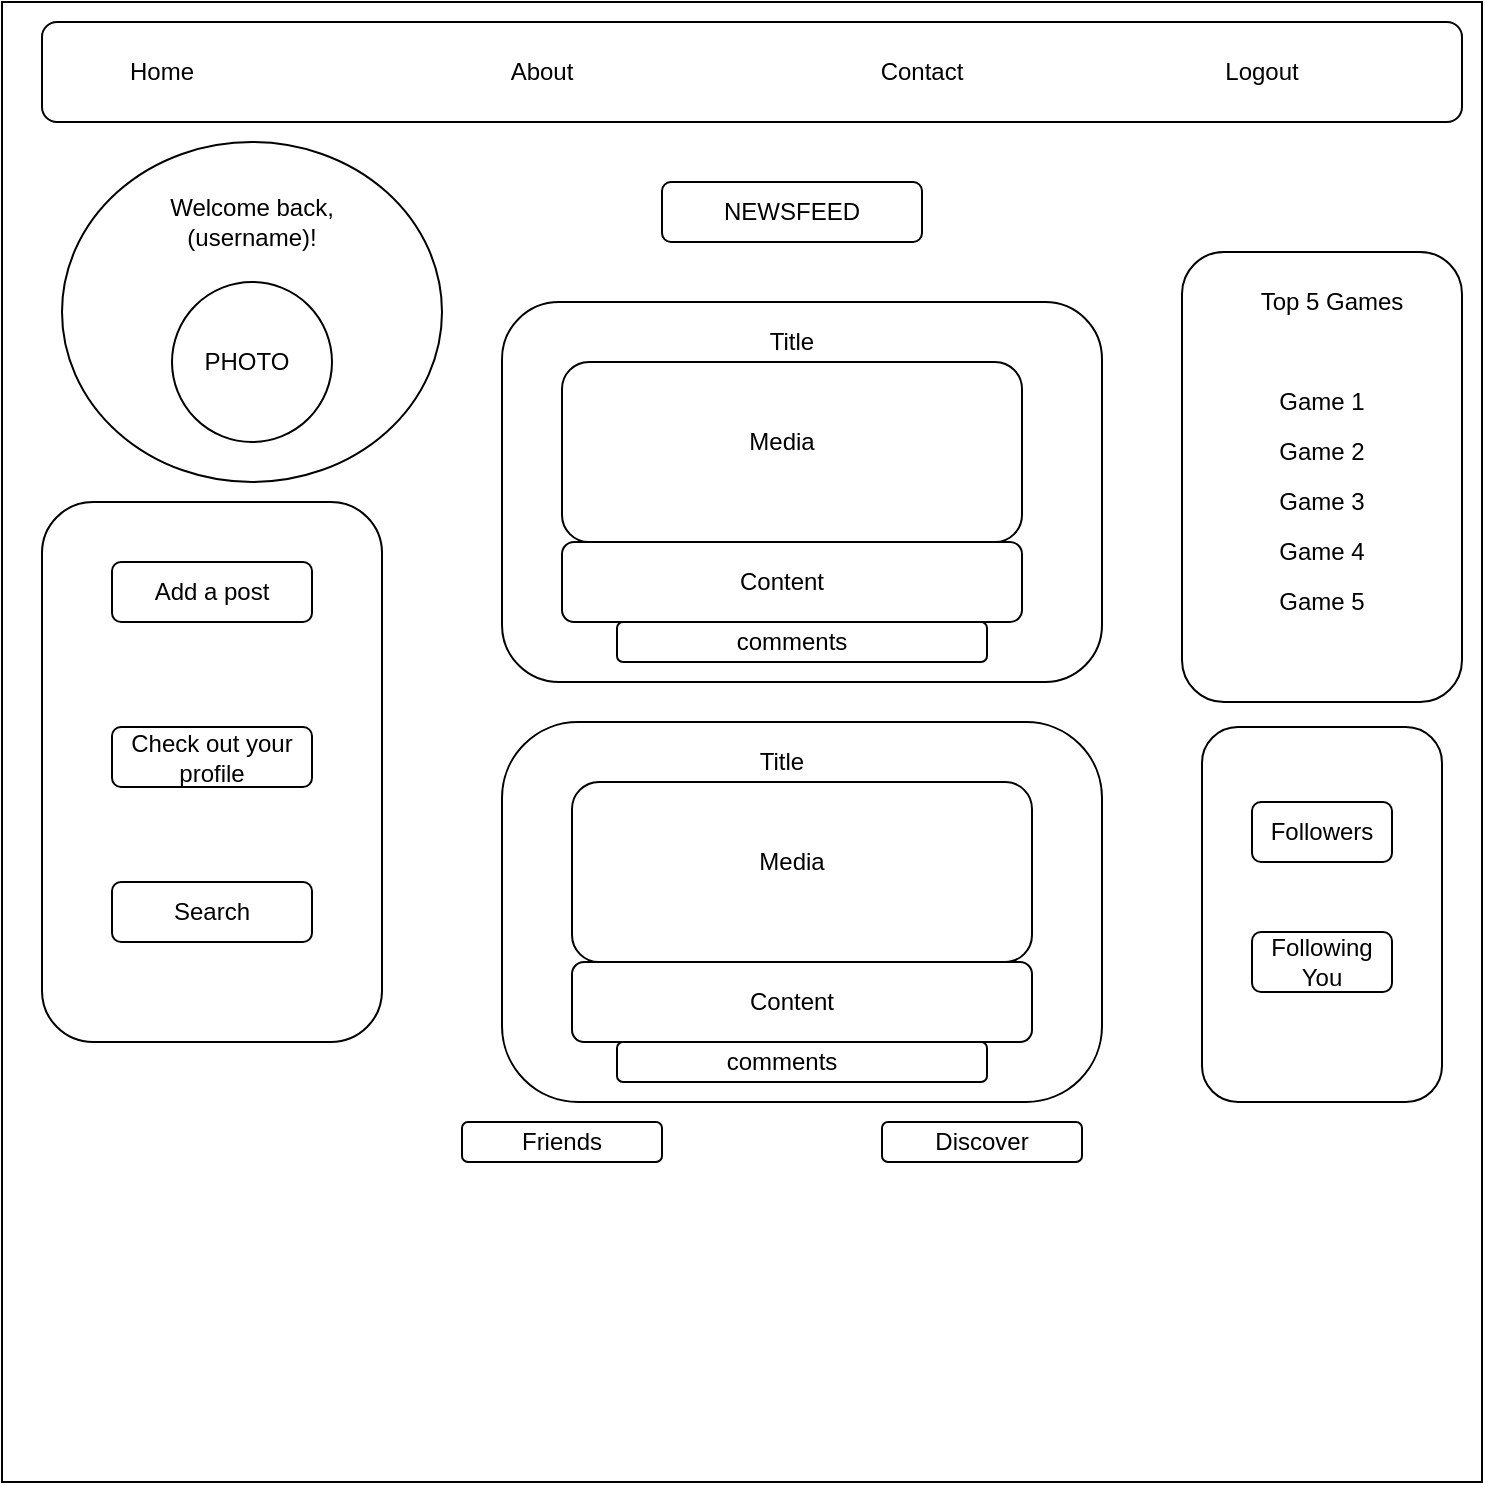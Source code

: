 <mxfile version="13.10.0" type="embed">
    <diagram id="SKUkeMQoMpeZfc3IDOeW" name="Page-1">
        <mxGraphModel dx="503" dy="1582" grid="1" gridSize="10" guides="1" tooltips="1" connect="1" arrows="1" fold="1" page="1" pageScale="1" pageWidth="850" pageHeight="1100" math="0" shadow="0">
            <root>
                <mxCell id="0"/>
                <mxCell id="1" parent="0"/>
                <mxCell id="2" value="" style="whiteSpace=wrap;html=1;aspect=fixed;gradientColor=#ffffff;" parent="1" vertex="1">
                    <mxGeometry x="200" y="-30" width="740" height="740" as="geometry"/>
                </mxCell>
                <mxCell id="55" value="" style="rounded=1;whiteSpace=wrap;html=1;" vertex="1" parent="1">
                    <mxGeometry x="640" y="530" width="100" height="20" as="geometry"/>
                </mxCell>
                <mxCell id="3" value="" style="rounded=1;whiteSpace=wrap;html=1;" parent="1" vertex="1">
                    <mxGeometry x="220" y="-20" width="710" height="50" as="geometry"/>
                </mxCell>
                <mxCell id="4" value="Home" style="text;html=1;strokeColor=none;fillColor=none;align=center;verticalAlign=middle;whiteSpace=wrap;rounded=0;" parent="1" vertex="1">
                    <mxGeometry x="260" y="-5" width="40" height="20" as="geometry"/>
                </mxCell>
                <mxCell id="5" value="About" style="text;html=1;strokeColor=none;fillColor=none;align=center;verticalAlign=middle;whiteSpace=wrap;rounded=0;" parent="1" vertex="1">
                    <mxGeometry x="450" y="-5" width="40" height="20" as="geometry"/>
                </mxCell>
                <mxCell id="6" value="Contact" style="text;html=1;strokeColor=none;fillColor=none;align=center;verticalAlign=middle;whiteSpace=wrap;rounded=0;" parent="1" vertex="1">
                    <mxGeometry x="640" y="-5" width="40" height="20" as="geometry"/>
                </mxCell>
                <mxCell id="8" value="Logout" style="text;html=1;strokeColor=none;fillColor=none;align=center;verticalAlign=middle;whiteSpace=wrap;rounded=0;" parent="1" vertex="1">
                    <mxGeometry x="810" y="-5" width="40" height="20" as="geometry"/>
                </mxCell>
                <mxCell id="9" value="" style="ellipse;whiteSpace=wrap;html=1;" parent="1" vertex="1">
                    <mxGeometry x="230" y="40" width="190" height="170" as="geometry"/>
                </mxCell>
                <mxCell id="10" value="Welcome back, (username)!" style="text;html=1;strokeColor=none;fillColor=none;align=center;verticalAlign=middle;whiteSpace=wrap;rounded=0;" parent="1" vertex="1">
                    <mxGeometry x="270" y="50" width="110" height="60" as="geometry"/>
                </mxCell>
                <mxCell id="12" value="" style="rounded=1;whiteSpace=wrap;html=1;" parent="1" vertex="1">
                    <mxGeometry x="220" y="220" width="170" height="270" as="geometry"/>
                </mxCell>
                <mxCell id="13" value="" style="rounded=1;whiteSpace=wrap;html=1;" parent="1" vertex="1">
                    <mxGeometry x="255" y="250" width="100" height="30" as="geometry"/>
                </mxCell>
                <mxCell id="14" value="" style="rounded=1;whiteSpace=wrap;html=1;" parent="1" vertex="1">
                    <mxGeometry x="255" y="332.5" width="100" height="30" as="geometry"/>
                </mxCell>
                <mxCell id="15" value="" style="rounded=1;whiteSpace=wrap;html=1;" parent="1" vertex="1">
                    <mxGeometry x="255" y="410" width="100" height="30" as="geometry"/>
                </mxCell>
                <mxCell id="16" value="Add a post" style="text;html=1;strokeColor=none;fillColor=none;align=center;verticalAlign=middle;whiteSpace=wrap;rounded=0;" parent="1" vertex="1">
                    <mxGeometry x="270" y="255" width="70" height="20" as="geometry"/>
                </mxCell>
                <mxCell id="17" value="Check out your profile" style="text;html=1;strokeColor=none;fillColor=none;align=center;verticalAlign=middle;whiteSpace=wrap;rounded=0;" parent="1" vertex="1">
                    <mxGeometry x="260" y="340" width="90" height="15" as="geometry"/>
                </mxCell>
                <mxCell id="18" value="Search" style="text;html=1;strokeColor=none;fillColor=none;align=center;verticalAlign=middle;whiteSpace=wrap;rounded=0;" parent="1" vertex="1">
                    <mxGeometry x="285" y="415" width="40" height="20" as="geometry"/>
                </mxCell>
                <mxCell id="21" value="" style="rounded=1;whiteSpace=wrap;html=1;" parent="1" vertex="1">
                    <mxGeometry x="450" y="120" width="300" height="190" as="geometry"/>
                </mxCell>
                <mxCell id="22" value="" style="rounded=1;whiteSpace=wrap;html=1;arcSize=20;" parent="1" vertex="1">
                    <mxGeometry x="450" y="330" width="300" height="190" as="geometry"/>
                </mxCell>
                <mxCell id="23" value="" style="rounded=1;whiteSpace=wrap;html=1;" parent="1" vertex="1">
                    <mxGeometry x="530" y="60" width="130" height="30" as="geometry"/>
                </mxCell>
                <mxCell id="24" value="NEWSFEED" style="text;html=1;strokeColor=none;fillColor=none;align=center;verticalAlign=middle;whiteSpace=wrap;rounded=0;" parent="1" vertex="1">
                    <mxGeometry x="575" y="65" width="40" height="20" as="geometry"/>
                </mxCell>
                <mxCell id="26" value="Title" style="text;html=1;strokeColor=none;fillColor=none;align=center;verticalAlign=middle;whiteSpace=wrap;rounded=0;" parent="1" vertex="1">
                    <mxGeometry x="575" y="130" width="40" height="20" as="geometry"/>
                </mxCell>
                <mxCell id="27" value="" style="rounded=1;whiteSpace=wrap;html=1;" parent="1" vertex="1">
                    <mxGeometry x="480" y="150" width="230" height="90" as="geometry"/>
                </mxCell>
                <mxCell id="28" value="Media" style="text;html=1;strokeColor=none;fillColor=none;align=center;verticalAlign=middle;whiteSpace=wrap;rounded=0;" parent="1" vertex="1">
                    <mxGeometry x="570" y="180" width="40" height="20" as="geometry"/>
                </mxCell>
                <mxCell id="29" value="" style="rounded=1;whiteSpace=wrap;html=1;" parent="1" vertex="1">
                    <mxGeometry x="480" y="240" width="230" height="40" as="geometry"/>
                </mxCell>
                <mxCell id="30" value="" style="rounded=1;whiteSpace=wrap;html=1;" parent="1" vertex="1">
                    <mxGeometry x="507.5" y="280" width="185" height="20" as="geometry"/>
                </mxCell>
                <mxCell id="31" value="Content" style="text;html=1;strokeColor=none;fillColor=none;align=center;verticalAlign=middle;whiteSpace=wrap;rounded=0;" parent="1" vertex="1">
                    <mxGeometry x="570" y="250" width="40" height="20" as="geometry"/>
                </mxCell>
                <mxCell id="32" value="comments" style="text;html=1;strokeColor=none;fillColor=none;align=center;verticalAlign=middle;whiteSpace=wrap;rounded=0;" parent="1" vertex="1">
                    <mxGeometry x="575" y="280" width="40" height="20" as="geometry"/>
                </mxCell>
                <mxCell id="34" value="Title" style="text;html=1;strokeColor=none;fillColor=none;align=center;verticalAlign=middle;whiteSpace=wrap;rounded=0;" parent="1" vertex="1">
                    <mxGeometry x="570" y="340" width="40" height="20" as="geometry"/>
                </mxCell>
                <mxCell id="35" value="" style="rounded=1;whiteSpace=wrap;html=1;" parent="1" vertex="1">
                    <mxGeometry x="485" y="360" width="230" height="90" as="geometry"/>
                </mxCell>
                <mxCell id="36" value="Media" style="text;html=1;strokeColor=none;fillColor=none;align=center;verticalAlign=middle;whiteSpace=wrap;rounded=0;" parent="1" vertex="1">
                    <mxGeometry x="575" y="390" width="40" height="20" as="geometry"/>
                </mxCell>
                <mxCell id="37" value="" style="rounded=1;whiteSpace=wrap;html=1;" parent="1" vertex="1">
                    <mxGeometry x="485" y="450" width="230" height="40" as="geometry"/>
                </mxCell>
                <mxCell id="38" value="" style="rounded=1;whiteSpace=wrap;html=1;" parent="1" vertex="1">
                    <mxGeometry x="507.5" y="490" width="185" height="20" as="geometry"/>
                </mxCell>
                <mxCell id="39" value="Content" style="text;html=1;strokeColor=none;fillColor=none;align=center;verticalAlign=middle;whiteSpace=wrap;rounded=0;" parent="1" vertex="1">
                    <mxGeometry x="575" y="460" width="40" height="20" as="geometry"/>
                </mxCell>
                <mxCell id="40" value="comments" style="text;html=1;strokeColor=none;fillColor=none;align=center;verticalAlign=middle;whiteSpace=wrap;rounded=0;" parent="1" vertex="1">
                    <mxGeometry x="570" y="490" width="40" height="20" as="geometry"/>
                </mxCell>
                <mxCell id="41" value="" style="rounded=1;whiteSpace=wrap;html=1;" parent="1" vertex="1">
                    <mxGeometry x="430" y="530" width="100" height="20" as="geometry"/>
                </mxCell>
                <mxCell id="42" value="Friends" style="text;html=1;strokeColor=none;fillColor=none;align=center;verticalAlign=middle;whiteSpace=wrap;rounded=0;" parent="1" vertex="1">
                    <mxGeometry x="440" y="530" width="80" height="20" as="geometry"/>
                </mxCell>
                <mxCell id="44" value="" style="ellipse;whiteSpace=wrap;html=1;aspect=fixed;" vertex="1" parent="1">
                    <mxGeometry x="285" y="110" width="80" height="80" as="geometry"/>
                </mxCell>
                <mxCell id="45" value="PHOTO" style="text;html=1;strokeColor=none;fillColor=none;align=center;verticalAlign=middle;whiteSpace=wrap;rounded=0;" vertex="1" parent="1">
                    <mxGeometry x="300" y="140" width="45" height="20" as="geometry"/>
                </mxCell>
                <mxCell id="46" value="" style="rounded=1;whiteSpace=wrap;html=1;" vertex="1" parent="1">
                    <mxGeometry x="790" y="95" width="140" height="225" as="geometry"/>
                </mxCell>
                <mxCell id="47" value="Top 5 Games" style="text;html=1;strokeColor=none;fillColor=none;align=center;verticalAlign=middle;whiteSpace=wrap;rounded=0;" vertex="1" parent="1">
                    <mxGeometry x="820" y="110" width="90" height="20" as="geometry"/>
                </mxCell>
                <mxCell id="48" value="Game 1" style="text;html=1;strokeColor=none;fillColor=none;align=center;verticalAlign=middle;whiteSpace=wrap;rounded=0;" vertex="1" parent="1">
                    <mxGeometry x="810" y="160" width="100" height="20" as="geometry"/>
                </mxCell>
                <mxCell id="49" value="Game 2" style="text;html=1;strokeColor=none;fillColor=none;align=center;verticalAlign=middle;whiteSpace=wrap;rounded=0;" vertex="1" parent="1">
                    <mxGeometry x="810" y="185" width="100" height="20" as="geometry"/>
                </mxCell>
                <mxCell id="50" value="Game 3" style="text;html=1;strokeColor=none;fillColor=none;align=center;verticalAlign=middle;whiteSpace=wrap;rounded=0;" vertex="1" parent="1">
                    <mxGeometry x="810" y="210" width="100" height="20" as="geometry"/>
                </mxCell>
                <mxCell id="51" value="Game 4" style="text;html=1;strokeColor=none;fillColor=none;align=center;verticalAlign=middle;whiteSpace=wrap;rounded=0;" vertex="1" parent="1">
                    <mxGeometry x="810" y="235" width="100" height="20" as="geometry"/>
                </mxCell>
                <mxCell id="52" value="Game 5" style="text;html=1;strokeColor=none;fillColor=none;align=center;verticalAlign=middle;whiteSpace=wrap;rounded=0;" vertex="1" parent="1">
                    <mxGeometry x="810" y="260" width="100" height="20" as="geometry"/>
                </mxCell>
                <mxCell id="53" value="Discover" style="text;html=1;strokeColor=none;fillColor=none;align=center;verticalAlign=middle;whiteSpace=wrap;rounded=0;" vertex="1" parent="1">
                    <mxGeometry x="650" y="530" width="80" height="20" as="geometry"/>
                </mxCell>
                <mxCell id="56" value="" style="rounded=1;whiteSpace=wrap;html=1;" vertex="1" parent="1">
                    <mxGeometry x="800" y="332.5" width="120" height="187.5" as="geometry"/>
                </mxCell>
                <mxCell id="57" value="Text" style="text;html=1;strokeColor=none;fillColor=none;align=center;verticalAlign=middle;whiteSpace=wrap;rounded=0;" vertex="1" parent="1">
                    <mxGeometry x="840" y="375" width="40" height="20" as="geometry"/>
                </mxCell>
                <mxCell id="58" value="" style="rounded=1;whiteSpace=wrap;html=1;" vertex="1" parent="1">
                    <mxGeometry x="825" y="370" width="70" height="30" as="geometry"/>
                </mxCell>
                <mxCell id="59" value="" style="rounded=1;whiteSpace=wrap;html=1;" vertex="1" parent="1">
                    <mxGeometry x="825" y="435" width="70" height="30" as="geometry"/>
                </mxCell>
                <mxCell id="60" value="Followers" style="text;html=1;strokeColor=none;fillColor=none;align=center;verticalAlign=middle;whiteSpace=wrap;rounded=0;" vertex="1" parent="1">
                    <mxGeometry x="840" y="375" width="40" height="20" as="geometry"/>
                </mxCell>
                <mxCell id="61" value="Following You" style="text;html=1;strokeColor=none;fillColor=none;align=center;verticalAlign=middle;whiteSpace=wrap;rounded=0;" vertex="1" parent="1">
                    <mxGeometry x="840" y="440" width="40" height="20" as="geometry"/>
                </mxCell>
            </root>
        </mxGraphModel>
    </diagram>
</mxfile>